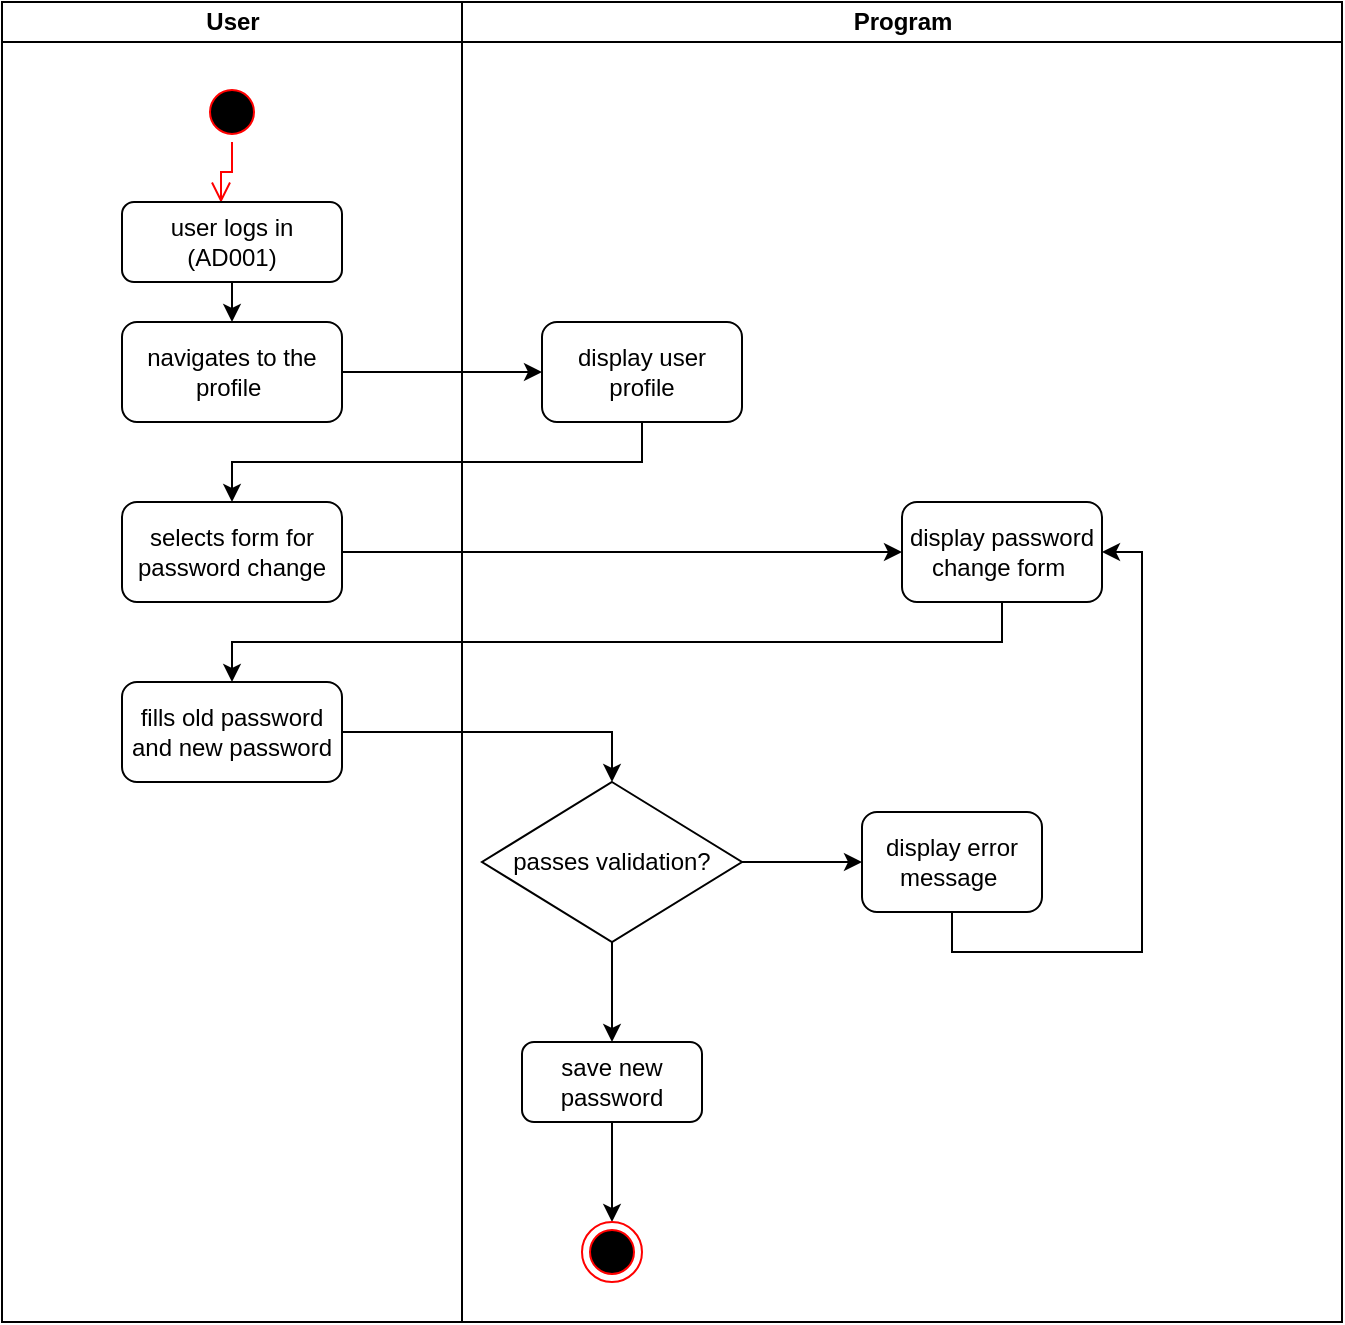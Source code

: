 <mxfile version="21.3.4" type="google">
  <diagram name="Page-1" id="uRjLc7MaAi3aT4urJmLS">
    <mxGraphModel grid="1" page="1" gridSize="10" guides="1" tooltips="1" connect="1" arrows="1" fold="1" pageScale="1" pageWidth="850" pageHeight="1100" math="0" shadow="0">
      <root>
        <mxCell id="0" />
        <mxCell id="1" parent="0" />
        <mxCell id="GFIe7D0nDVD-GX_UhLsB-3" value="" style="edgeStyle=orthogonalEdgeStyle;html=1;verticalAlign=bottom;endArrow=open;endSize=8;strokeColor=#ff0000;rounded=0;entryX=0.45;entryY=0.01;entryDx=0;entryDy=0;entryPerimeter=0;" edge="1" parent="1" source="GFIe7D0nDVD-GX_UhLsB-2" target="GFIe7D0nDVD-GX_UhLsB-4">
          <mxGeometry relative="1" as="geometry">
            <mxPoint x="155" y="120" as="targetPoint" />
          </mxGeometry>
        </mxCell>
        <mxCell id="GFIe7D0nDVD-GX_UhLsB-8" style="edgeStyle=orthogonalEdgeStyle;rounded=0;orthogonalLoop=1;jettySize=auto;html=1;exitX=0.5;exitY=1;exitDx=0;exitDy=0;entryX=0.5;entryY=0;entryDx=0;entryDy=0;" edge="1" parent="1" source="GFIe7D0nDVD-GX_UhLsB-4" target="GFIe7D0nDVD-GX_UhLsB-6">
          <mxGeometry relative="1" as="geometry" />
        </mxCell>
        <mxCell id="GFIe7D0nDVD-GX_UhLsB-4" value="user logs in (AD001)" style="rounded=1;whiteSpace=wrap;html=1;" vertex="1" parent="1">
          <mxGeometry x="100" y="110" width="110" height="40" as="geometry" />
        </mxCell>
        <mxCell id="GFIe7D0nDVD-GX_UhLsB-17" style="edgeStyle=orthogonalEdgeStyle;rounded=0;orthogonalLoop=1;jettySize=auto;html=1;exitX=1;exitY=0.5;exitDx=0;exitDy=0;" edge="1" parent="1" source="GFIe7D0nDVD-GX_UhLsB-6" target="GFIe7D0nDVD-GX_UhLsB-16">
          <mxGeometry relative="1" as="geometry" />
        </mxCell>
        <mxCell id="GFIe7D0nDVD-GX_UhLsB-6" value="navigates to the profile&amp;nbsp;" style="rounded=1;whiteSpace=wrap;html=1;" vertex="1" parent="1">
          <mxGeometry x="100" y="170" width="110" height="50" as="geometry" />
        </mxCell>
        <mxCell id="GFIe7D0nDVD-GX_UhLsB-21" style="edgeStyle=orthogonalEdgeStyle;rounded=0;orthogonalLoop=1;jettySize=auto;html=1;exitX=1;exitY=0.5;exitDx=0;exitDy=0;entryX=0;entryY=0.5;entryDx=0;entryDy=0;" edge="1" parent="1" source="GFIe7D0nDVD-GX_UhLsB-7" target="GFIe7D0nDVD-GX_UhLsB-20">
          <mxGeometry relative="1" as="geometry" />
        </mxCell>
        <mxCell id="GFIe7D0nDVD-GX_UhLsB-7" value="selects form for password change" style="rounded=1;whiteSpace=wrap;html=1;" vertex="1" parent="1">
          <mxGeometry x="100" y="260" width="110" height="50" as="geometry" />
        </mxCell>
        <mxCell id="GFIe7D0nDVD-GX_UhLsB-24" style="edgeStyle=orthogonalEdgeStyle;rounded=0;orthogonalLoop=1;jettySize=auto;html=1;exitX=1;exitY=0.5;exitDx=0;exitDy=0;entryX=0.5;entryY=0;entryDx=0;entryDy=0;" edge="1" parent="1" source="GFIe7D0nDVD-GX_UhLsB-10" target="GFIe7D0nDVD-GX_UhLsB-12">
          <mxGeometry relative="1" as="geometry" />
        </mxCell>
        <mxCell id="GFIe7D0nDVD-GX_UhLsB-10" value="fills old password and new password" style="rounded=1;whiteSpace=wrap;html=1;" vertex="1" parent="1">
          <mxGeometry x="100" y="350" width="110" height="50" as="geometry" />
        </mxCell>
        <mxCell id="GFIe7D0nDVD-GX_UhLsB-25" style="edgeStyle=orthogonalEdgeStyle;rounded=0;orthogonalLoop=1;jettySize=auto;html=1;exitX=0.5;exitY=1;exitDx=0;exitDy=0;" edge="1" parent="1" source="GFIe7D0nDVD-GX_UhLsB-12" target="GFIe7D0nDVD-GX_UhLsB-14">
          <mxGeometry relative="1" as="geometry" />
        </mxCell>
        <mxCell id="GFIe7D0nDVD-GX_UhLsB-26" style="edgeStyle=orthogonalEdgeStyle;rounded=0;orthogonalLoop=1;jettySize=auto;html=1;exitX=1;exitY=0.5;exitDx=0;exitDy=0;" edge="1" parent="1" source="GFIe7D0nDVD-GX_UhLsB-12" target="GFIe7D0nDVD-GX_UhLsB-15">
          <mxGeometry relative="1" as="geometry" />
        </mxCell>
        <mxCell id="GFIe7D0nDVD-GX_UhLsB-12" value="passes validation?" style="rhombus;whiteSpace=wrap;html=1;" vertex="1" parent="1">
          <mxGeometry x="280" y="400" width="130" height="80" as="geometry" />
        </mxCell>
        <mxCell id="GFIe7D0nDVD-GX_UhLsB-27" style="edgeStyle=orthogonalEdgeStyle;rounded=0;orthogonalLoop=1;jettySize=auto;html=1;exitX=0.5;exitY=1;exitDx=0;exitDy=0;entryX=1;entryY=0.5;entryDx=0;entryDy=0;" edge="1" parent="1" source="GFIe7D0nDVD-GX_UhLsB-15" target="GFIe7D0nDVD-GX_UhLsB-20">
          <mxGeometry relative="1" as="geometry" />
        </mxCell>
        <mxCell id="GFIe7D0nDVD-GX_UhLsB-15" value="display error message&amp;nbsp;" style="rounded=1;whiteSpace=wrap;html=1;" vertex="1" parent="1">
          <mxGeometry x="470" y="415" width="90" height="50" as="geometry" />
        </mxCell>
        <mxCell id="GFIe7D0nDVD-GX_UhLsB-19" style="edgeStyle=orthogonalEdgeStyle;rounded=0;orthogonalLoop=1;jettySize=auto;html=1;exitX=0.5;exitY=1;exitDx=0;exitDy=0;entryX=0.5;entryY=0;entryDx=0;entryDy=0;" edge="1" parent="1" source="GFIe7D0nDVD-GX_UhLsB-16" target="GFIe7D0nDVD-GX_UhLsB-7">
          <mxGeometry relative="1" as="geometry" />
        </mxCell>
        <mxCell id="GFIe7D0nDVD-GX_UhLsB-22" style="edgeStyle=orthogonalEdgeStyle;rounded=0;orthogonalLoop=1;jettySize=auto;html=1;exitX=0.5;exitY=1;exitDx=0;exitDy=0;entryX=0.5;entryY=0;entryDx=0;entryDy=0;" edge="1" parent="1" source="GFIe7D0nDVD-GX_UhLsB-20" target="GFIe7D0nDVD-GX_UhLsB-10">
          <mxGeometry relative="1" as="geometry" />
        </mxCell>
        <mxCell id="GFIe7D0nDVD-GX_UhLsB-30" value="Program" style="swimlane;startSize=20;html=1;" vertex="1" parent="1">
          <mxGeometry x="270" y="10" width="440" height="660" as="geometry" />
        </mxCell>
        <mxCell id="GFIe7D0nDVD-GX_UhLsB-20" value="display password change form&amp;nbsp;" style="rounded=1;whiteSpace=wrap;html=1;" vertex="1" parent="GFIe7D0nDVD-GX_UhLsB-30">
          <mxGeometry x="220" y="250" width="100" height="50" as="geometry" />
        </mxCell>
        <mxCell id="GFIe7D0nDVD-GX_UhLsB-16" value="display user profile" style="rounded=1;whiteSpace=wrap;html=1;" vertex="1" parent="GFIe7D0nDVD-GX_UhLsB-30">
          <mxGeometry x="40" y="160" width="100" height="50" as="geometry" />
        </mxCell>
        <mxCell id="GFIe7D0nDVD-GX_UhLsB-34" style="edgeStyle=orthogonalEdgeStyle;rounded=0;orthogonalLoop=1;jettySize=auto;html=1;exitX=0.5;exitY=1;exitDx=0;exitDy=0;entryX=0.5;entryY=0;entryDx=0;entryDy=0;" edge="1" parent="GFIe7D0nDVD-GX_UhLsB-30" source="GFIe7D0nDVD-GX_UhLsB-14" target="GFIe7D0nDVD-GX_UhLsB-32">
          <mxGeometry relative="1" as="geometry" />
        </mxCell>
        <mxCell id="GFIe7D0nDVD-GX_UhLsB-14" value="save new password" style="rounded=1;whiteSpace=wrap;html=1;" vertex="1" parent="GFIe7D0nDVD-GX_UhLsB-30">
          <mxGeometry x="30" y="520" width="90" height="40" as="geometry" />
        </mxCell>
        <mxCell id="GFIe7D0nDVD-GX_UhLsB-32" value="" style="ellipse;html=1;shape=endState;fillColor=#000000;strokeColor=#ff0000;" vertex="1" parent="GFIe7D0nDVD-GX_UhLsB-30">
          <mxGeometry x="60" y="610" width="30" height="30" as="geometry" />
        </mxCell>
        <mxCell id="GFIe7D0nDVD-GX_UhLsB-29" value="User" style="swimlane;startSize=20;html=1;" vertex="1" parent="1">
          <mxGeometry x="40" y="10" width="230" height="660" as="geometry" />
        </mxCell>
        <mxCell id="GFIe7D0nDVD-GX_UhLsB-2" value="" style="ellipse;html=1;shape=startState;fillColor=#000000;strokeColor=#ff0000;" vertex="1" parent="GFIe7D0nDVD-GX_UhLsB-29">
          <mxGeometry x="100" y="40" width="30" height="30" as="geometry" />
        </mxCell>
      </root>
    </mxGraphModel>
  </diagram>
</mxfile>
